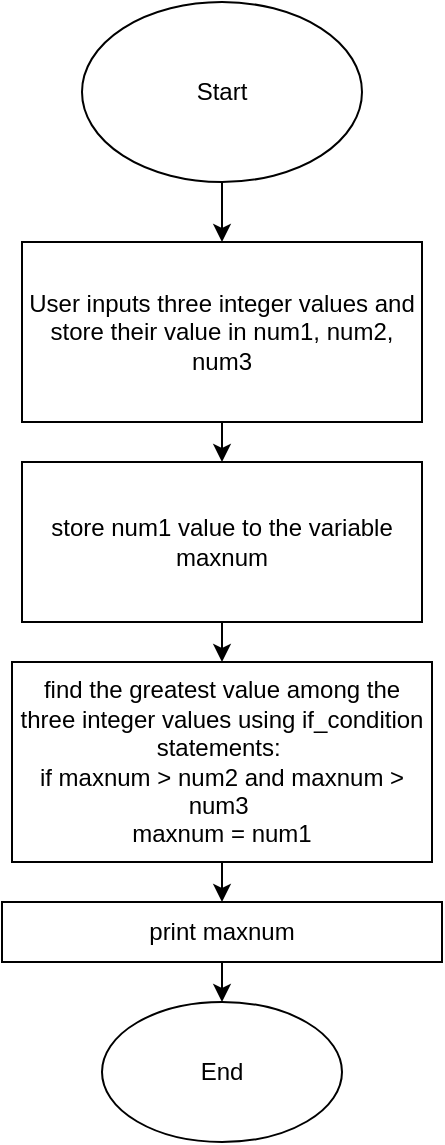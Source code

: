 <mxfile>
    <diagram id="LlsFUCV01oq4g0e4RkG_" name="Page-1">
        <mxGraphModel dx="332" dy="1490" grid="1" gridSize="10" guides="1" tooltips="1" connect="1" arrows="1" fold="1" page="1" pageScale="1" pageWidth="850" pageHeight="1100" math="0" shadow="0">
            <root>
                <mxCell id="0"/>
                <mxCell id="1" parent="0"/>
                <mxCell id="3" style="edgeStyle=none;html=1;" edge="1" parent="1" source="2">
                    <mxGeometry relative="1" as="geometry">
                        <mxPoint x="170" y="110" as="targetPoint"/>
                    </mxGeometry>
                </mxCell>
                <mxCell id="2" value="Start" style="ellipse;whiteSpace=wrap;html=1;" vertex="1" parent="1">
                    <mxGeometry x="100" y="-10" width="140" height="90" as="geometry"/>
                </mxCell>
                <mxCell id="5" style="edgeStyle=none;html=1;" edge="1" parent="1" source="4">
                    <mxGeometry relative="1" as="geometry">
                        <mxPoint x="170" y="220" as="targetPoint"/>
                    </mxGeometry>
                </mxCell>
                <mxCell id="4" value="User inputs three integer values and store their value in num1, num2, num3" style="rounded=0;whiteSpace=wrap;html=1;" vertex="1" parent="1">
                    <mxGeometry x="70" y="110" width="200" height="90" as="geometry"/>
                </mxCell>
                <mxCell id="7" style="edgeStyle=none;html=1;" edge="1" parent="1" source="6">
                    <mxGeometry relative="1" as="geometry">
                        <mxPoint x="170" y="320" as="targetPoint"/>
                    </mxGeometry>
                </mxCell>
                <mxCell id="6" value="store num1 value to the variable maxnum" style="rounded=0;whiteSpace=wrap;html=1;" vertex="1" parent="1">
                    <mxGeometry x="70" y="220" width="200" height="80" as="geometry"/>
                </mxCell>
                <mxCell id="12" style="edgeStyle=none;html=1;" edge="1" parent="1" source="8" target="13">
                    <mxGeometry relative="1" as="geometry">
                        <mxPoint x="175" y="420" as="targetPoint"/>
                    </mxGeometry>
                </mxCell>
                <mxCell id="8" value="find the greatest value among the three integer values using if_condition statements:&amp;nbsp;&lt;br&gt;if maxnum &amp;gt; num2 and maxnum &amp;gt; num3&amp;nbsp;&lt;br&gt;maxnum = num1" style="rounded=0;whiteSpace=wrap;html=1;" vertex="1" parent="1">
                    <mxGeometry x="65" y="320" width="210" height="100" as="geometry"/>
                </mxCell>
                <mxCell id="9" value="End" style="ellipse;whiteSpace=wrap;html=1;" vertex="1" parent="1">
                    <mxGeometry x="110" y="490" width="120" height="70" as="geometry"/>
                </mxCell>
                <mxCell id="15" value="" style="edgeStyle=none;html=1;" edge="1" parent="1" source="13" target="9">
                    <mxGeometry relative="1" as="geometry"/>
                </mxCell>
                <mxCell id="13" value="print maxnum" style="rounded=0;whiteSpace=wrap;html=1;" vertex="1" parent="1">
                    <mxGeometry x="60" y="440" width="220" height="30" as="geometry"/>
                </mxCell>
            </root>
        </mxGraphModel>
    </diagram>
</mxfile>